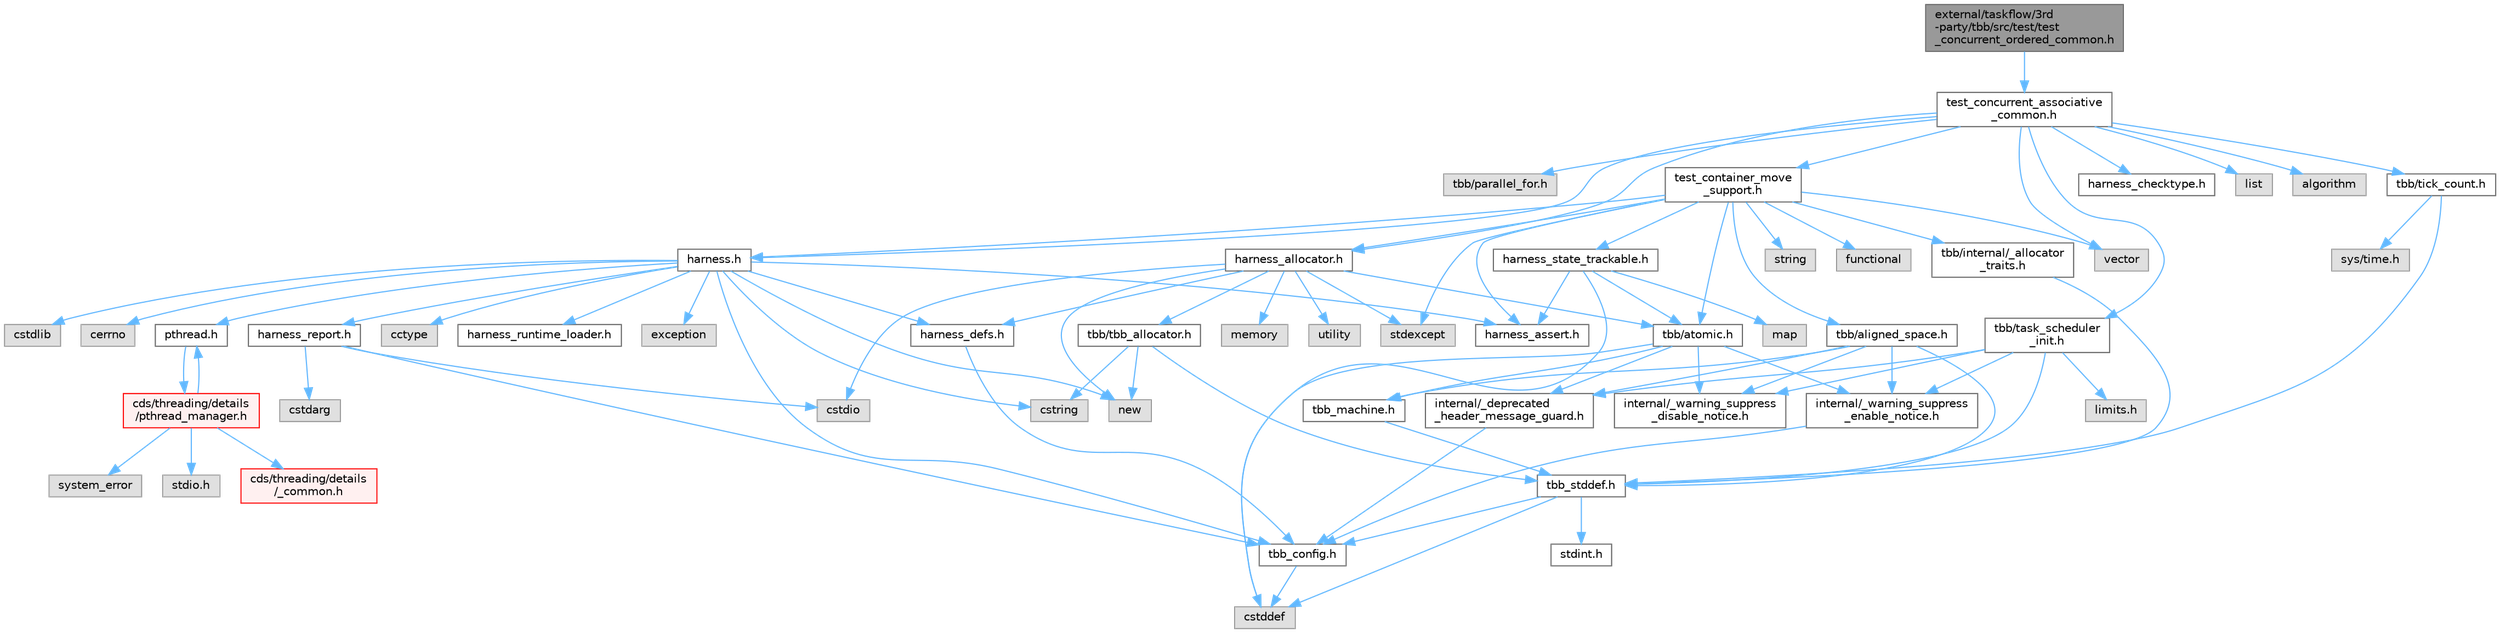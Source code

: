digraph "external/taskflow/3rd-party/tbb/src/test/test_concurrent_ordered_common.h"
{
 // LATEX_PDF_SIZE
  bgcolor="transparent";
  edge [fontname=Helvetica,fontsize=10,labelfontname=Helvetica,labelfontsize=10];
  node [fontname=Helvetica,fontsize=10,shape=box,height=0.2,width=0.4];
  Node1 [id="Node000001",label="external/taskflow/3rd\l-party/tbb/src/test/test\l_concurrent_ordered_common.h",height=0.2,width=0.4,color="gray40", fillcolor="grey60", style="filled", fontcolor="black",tooltip=" "];
  Node1 -> Node2 [id="edge84_Node000001_Node000002",color="steelblue1",style="solid",tooltip=" "];
  Node2 [id="Node000002",label="test_concurrent_associative\l_common.h",height=0.2,width=0.4,color="grey40", fillcolor="white", style="filled",URL="$test__concurrent__associative__common_8h.html",tooltip=" "];
  Node2 -> Node3 [id="edge85_Node000002_Node000003",color="steelblue1",style="solid",tooltip=" "];
  Node3 [id="Node000003",label="tbb/parallel_for.h",height=0.2,width=0.4,color="grey60", fillcolor="#E0E0E0", style="filled",tooltip=" "];
  Node2 -> Node4 [id="edge86_Node000002_Node000004",color="steelblue1",style="solid",tooltip=" "];
  Node4 [id="Node000004",label="tbb/tick_count.h",height=0.2,width=0.4,color="grey40", fillcolor="white", style="filled",URL="$tick__count_8h.html",tooltip=" "];
  Node4 -> Node5 [id="edge87_Node000004_Node000005",color="steelblue1",style="solid",tooltip=" "];
  Node5 [id="Node000005",label="tbb_stddef.h",height=0.2,width=0.4,color="grey40", fillcolor="white", style="filled",URL="$tbb__stddef_8h.html",tooltip=" "];
  Node5 -> Node6 [id="edge88_Node000005_Node000006",color="steelblue1",style="solid",tooltip=" "];
  Node6 [id="Node000006",label="tbb_config.h",height=0.2,width=0.4,color="grey40", fillcolor="white", style="filled",URL="$tbb__config_8h.html",tooltip=" "];
  Node6 -> Node7 [id="edge89_Node000006_Node000007",color="steelblue1",style="solid",tooltip=" "];
  Node7 [id="Node000007",label="cstddef",height=0.2,width=0.4,color="grey60", fillcolor="#E0E0E0", style="filled",tooltip=" "];
  Node5 -> Node7 [id="edge90_Node000005_Node000007",color="steelblue1",style="solid",tooltip=" "];
  Node5 -> Node8 [id="edge91_Node000005_Node000008",color="steelblue1",style="solid",tooltip=" "];
  Node8 [id="Node000008",label="stdint.h",height=0.2,width=0.4,color="grey40", fillcolor="white", style="filled",URL="$stdint_8h.html",tooltip=" "];
  Node4 -> Node9 [id="edge92_Node000004_Node000009",color="steelblue1",style="solid",tooltip=" "];
  Node9 [id="Node000009",label="sys/time.h",height=0.2,width=0.4,color="grey60", fillcolor="#E0E0E0", style="filled",tooltip=" "];
  Node2 -> Node10 [id="edge93_Node000002_Node000010",color="steelblue1",style="solid",tooltip=" "];
  Node10 [id="Node000010",label="harness.h",height=0.2,width=0.4,color="grey40", fillcolor="white", style="filled",URL="$harness_8h.html",tooltip=" "];
  Node10 -> Node6 [id="edge94_Node000010_Node000006",color="steelblue1",style="solid",tooltip=" "];
  Node10 -> Node11 [id="edge95_Node000010_Node000011",color="steelblue1",style="solid",tooltip=" "];
  Node11 [id="Node000011",label="harness_defs.h",height=0.2,width=0.4,color="grey40", fillcolor="white", style="filled",URL="$harness__defs_8h.html",tooltip=" "];
  Node11 -> Node6 [id="edge96_Node000011_Node000006",color="steelblue1",style="solid",tooltip=" "];
  Node10 -> Node12 [id="edge97_Node000010_Node000012",color="steelblue1",style="solid",tooltip=" "];
  Node12 [id="Node000012",label="cstdlib",height=0.2,width=0.4,color="grey60", fillcolor="#E0E0E0", style="filled",tooltip=" "];
  Node10 -> Node13 [id="edge98_Node000010_Node000013",color="steelblue1",style="solid",tooltip=" "];
  Node13 [id="Node000013",label="cstring",height=0.2,width=0.4,color="grey60", fillcolor="#E0E0E0", style="filled",tooltip=" "];
  Node10 -> Node14 [id="edge99_Node000010_Node000014",color="steelblue1",style="solid",tooltip=" "];
  Node14 [id="Node000014",label="cerrno",height=0.2,width=0.4,color="grey60", fillcolor="#E0E0E0", style="filled",tooltip=" "];
  Node10 -> Node15 [id="edge100_Node000010_Node000015",color="steelblue1",style="solid",tooltip=" "];
  Node15 [id="Node000015",label="cctype",height=0.2,width=0.4,color="grey60", fillcolor="#E0E0E0", style="filled",tooltip=" "];
  Node10 -> Node16 [id="edge101_Node000010_Node000016",color="steelblue1",style="solid",tooltip=" "];
  Node16 [id="Node000016",label="new",height=0.2,width=0.4,color="grey60", fillcolor="#E0E0E0", style="filled",tooltip=" "];
  Node10 -> Node17 [id="edge102_Node000010_Node000017",color="steelblue1",style="solid",tooltip=" "];
  Node17 [id="Node000017",label="pthread.h",height=0.2,width=0.4,color="grey40", fillcolor="white", style="filled",URL="$pthread_8h.html",tooltip=" "];
  Node17 -> Node18 [id="edge103_Node000017_Node000018",color="steelblue1",style="solid",tooltip=" "];
  Node18 [id="Node000018",label="cds/threading/details\l/pthread_manager.h",height=0.2,width=0.4,color="red", fillcolor="#FFF0F0", style="filled",URL="$pthread__manager_8h.html",tooltip=" "];
  Node18 -> Node19 [id="edge104_Node000018_Node000019",color="steelblue1",style="solid",tooltip=" "];
  Node19 [id="Node000019",label="system_error",height=0.2,width=0.4,color="grey60", fillcolor="#E0E0E0", style="filled",tooltip=" "];
  Node18 -> Node20 [id="edge105_Node000018_Node000020",color="steelblue1",style="solid",tooltip=" "];
  Node20 [id="Node000020",label="stdio.h",height=0.2,width=0.4,color="grey60", fillcolor="#E0E0E0", style="filled",tooltip=" "];
  Node18 -> Node17 [id="edge106_Node000018_Node000017",color="steelblue1",style="solid",tooltip=" "];
  Node18 -> Node21 [id="edge107_Node000018_Node000021",color="steelblue1",style="solid",tooltip=" "];
  Node21 [id="Node000021",label="cds/threading/details\l/_common.h",height=0.2,width=0.4,color="red", fillcolor="#FFF0F0", style="filled",URL="$__common_8h.html",tooltip=" "];
  Node10 -> Node63 [id="edge108_Node000010_Node000063",color="steelblue1",style="solid",tooltip=" "];
  Node63 [id="Node000063",label="harness_runtime_loader.h",height=0.2,width=0.4,color="grey40", fillcolor="white", style="filled",URL="$harness__runtime__loader_8h.html",tooltip=" "];
  Node10 -> Node64 [id="edge109_Node000010_Node000064",color="steelblue1",style="solid",tooltip=" "];
  Node64 [id="Node000064",label="harness_report.h",height=0.2,width=0.4,color="grey40", fillcolor="white", style="filled",URL="$harness__report_8h.html",tooltip=" "];
  Node64 -> Node65 [id="edge110_Node000064_Node000065",color="steelblue1",style="solid",tooltip=" "];
  Node65 [id="Node000065",label="cstdio",height=0.2,width=0.4,color="grey60", fillcolor="#E0E0E0", style="filled",tooltip=" "];
  Node64 -> Node66 [id="edge111_Node000064_Node000066",color="steelblue1",style="solid",tooltip=" "];
  Node66 [id="Node000066",label="cstdarg",height=0.2,width=0.4,color="grey60", fillcolor="#E0E0E0", style="filled",tooltip=" "];
  Node64 -> Node6 [id="edge112_Node000064_Node000006",color="steelblue1",style="solid",tooltip=" "];
  Node10 -> Node30 [id="edge113_Node000010_Node000030",color="steelblue1",style="solid",tooltip=" "];
  Node30 [id="Node000030",label="exception",height=0.2,width=0.4,color="grey60", fillcolor="#E0E0E0", style="filled",tooltip=" "];
  Node10 -> Node67 [id="edge114_Node000010_Node000067",color="steelblue1",style="solid",tooltip=" "];
  Node67 [id="Node000067",label="harness_assert.h",height=0.2,width=0.4,color="grey40", fillcolor="white", style="filled",URL="$harness__assert_8h.html",tooltip=" "];
  Node2 -> Node68 [id="edge115_Node000002_Node000068",color="steelblue1",style="solid",tooltip=" "];
  Node68 [id="Node000068",label="test_container_move\l_support.h",height=0.2,width=0.4,color="grey40", fillcolor="white", style="filled",URL="$test__container__move__support_8h.html",tooltip=" "];
  Node68 -> Node10 [id="edge116_Node000068_Node000010",color="steelblue1",style="solid",tooltip=" "];
  Node68 -> Node67 [id="edge117_Node000068_Node000067",color="steelblue1",style="solid",tooltip=" "];
  Node68 -> Node69 [id="edge118_Node000068_Node000069",color="steelblue1",style="solid",tooltip=" "];
  Node69 [id="Node000069",label="harness_allocator.h",height=0.2,width=0.4,color="grey40", fillcolor="white", style="filled",URL="$harness__allocator_8h.html",tooltip=" "];
  Node69 -> Node11 [id="edge119_Node000069_Node000011",color="steelblue1",style="solid",tooltip=" "];
  Node69 -> Node33 [id="edge120_Node000069_Node000033",color="steelblue1",style="solid",tooltip=" "];
  Node33 [id="Node000033",label="memory",height=0.2,width=0.4,color="grey60", fillcolor="#E0E0E0", style="filled",tooltip=" "];
  Node69 -> Node16 [id="edge121_Node000069_Node000016",color="steelblue1",style="solid",tooltip=" "];
  Node69 -> Node65 [id="edge122_Node000069_Node000065",color="steelblue1",style="solid",tooltip=" "];
  Node69 -> Node31 [id="edge123_Node000069_Node000031",color="steelblue1",style="solid",tooltip=" "];
  Node31 [id="Node000031",label="stdexcept",height=0.2,width=0.4,color="grey60", fillcolor="#E0E0E0", style="filled",tooltip=" "];
  Node69 -> Node55 [id="edge124_Node000069_Node000055",color="steelblue1",style="solid",tooltip=" "];
  Node55 [id="Node000055",label="utility",height=0.2,width=0.4,color="grey60", fillcolor="#E0E0E0", style="filled",tooltip=" "];
  Node69 -> Node70 [id="edge125_Node000069_Node000070",color="steelblue1",style="solid",tooltip=" "];
  Node70 [id="Node000070",label="tbb/atomic.h",height=0.2,width=0.4,color="grey40", fillcolor="white", style="filled",URL="$external_2taskflow_23rd-party_2tbb_2include_2tbb_2atomic_8h.html",tooltip=" "];
  Node70 -> Node71 [id="edge126_Node000070_Node000071",color="steelblue1",style="solid",tooltip=" "];
  Node71 [id="Node000071",label="internal/_deprecated\l_header_message_guard.h",height=0.2,width=0.4,color="grey40", fillcolor="white", style="filled",URL="$__deprecated__header__message__guard_8h.html",tooltip=" "];
  Node71 -> Node6 [id="edge127_Node000071_Node000006",color="steelblue1",style="solid",tooltip=" "];
  Node70 -> Node72 [id="edge128_Node000070_Node000072",color="steelblue1",style="solid",tooltip=" "];
  Node72 [id="Node000072",label="internal/_warning_suppress\l_enable_notice.h",height=0.2,width=0.4,color="grey40", fillcolor="white", style="filled",URL="$__warning__suppress__enable__notice_8h.html",tooltip=" "];
  Node72 -> Node6 [id="edge129_Node000072_Node000006",color="steelblue1",style="solid",tooltip=" "];
  Node70 -> Node7 [id="edge130_Node000070_Node000007",color="steelblue1",style="solid",tooltip=" "];
  Node70 -> Node73 [id="edge131_Node000070_Node000073",color="steelblue1",style="solid",tooltip=" "];
  Node73 [id="Node000073",label="tbb_machine.h",height=0.2,width=0.4,color="grey40", fillcolor="white", style="filled",URL="$tbb__machine_8h.html",tooltip=" "];
  Node73 -> Node5 [id="edge132_Node000073_Node000005",color="steelblue1",style="solid",tooltip=" "];
  Node70 -> Node74 [id="edge133_Node000070_Node000074",color="steelblue1",style="solid",tooltip=" "];
  Node74 [id="Node000074",label="internal/_warning_suppress\l_disable_notice.h",height=0.2,width=0.4,color="grey40", fillcolor="white", style="filled",URL="$__warning__suppress__disable__notice_8h.html",tooltip=" "];
  Node69 -> Node75 [id="edge134_Node000069_Node000075",color="steelblue1",style="solid",tooltip=" "];
  Node75 [id="Node000075",label="tbb/tbb_allocator.h",height=0.2,width=0.4,color="grey40", fillcolor="white", style="filled",URL="$tbb__allocator_8h.html",tooltip=" "];
  Node75 -> Node5 [id="edge135_Node000075_Node000005",color="steelblue1",style="solid",tooltip=" "];
  Node75 -> Node16 [id="edge136_Node000075_Node000016",color="steelblue1",style="solid",tooltip=" "];
  Node75 -> Node13 [id="edge137_Node000075_Node000013",color="steelblue1",style="solid",tooltip=" "];
  Node68 -> Node76 [id="edge138_Node000068_Node000076",color="steelblue1",style="solid",tooltip=" "];
  Node76 [id="Node000076",label="harness_state_trackable.h",height=0.2,width=0.4,color="grey40", fillcolor="white", style="filled",URL="$harness__state__trackable_8h.html",tooltip=" "];
  Node76 -> Node7 [id="edge139_Node000076_Node000007",color="steelblue1",style="solid",tooltip=" "];
  Node76 -> Node77 [id="edge140_Node000076_Node000077",color="steelblue1",style="solid",tooltip=" "];
  Node77 [id="Node000077",label="map",height=0.2,width=0.4,color="grey60", fillcolor="#E0E0E0", style="filled",tooltip=" "];
  Node76 -> Node70 [id="edge141_Node000076_Node000070",color="steelblue1",style="solid",tooltip=" "];
  Node76 -> Node67 [id="edge142_Node000076_Node000067",color="steelblue1",style="solid",tooltip=" "];
  Node68 -> Node70 [id="edge143_Node000068_Node000070",color="steelblue1",style="solid",tooltip=" "];
  Node68 -> Node78 [id="edge144_Node000068_Node000078",color="steelblue1",style="solid",tooltip=" "];
  Node78 [id="Node000078",label="tbb/aligned_space.h",height=0.2,width=0.4,color="grey40", fillcolor="white", style="filled",URL="$aligned__space_8h.html",tooltip=" "];
  Node78 -> Node71 [id="edge145_Node000078_Node000071",color="steelblue1",style="solid",tooltip=" "];
  Node78 -> Node72 [id="edge146_Node000078_Node000072",color="steelblue1",style="solid",tooltip=" "];
  Node78 -> Node5 [id="edge147_Node000078_Node000005",color="steelblue1",style="solid",tooltip=" "];
  Node78 -> Node73 [id="edge148_Node000078_Node000073",color="steelblue1",style="solid",tooltip=" "];
  Node78 -> Node74 [id="edge149_Node000078_Node000074",color="steelblue1",style="solid",tooltip=" "];
  Node68 -> Node79 [id="edge150_Node000068_Node000079",color="steelblue1",style="solid",tooltip=" "];
  Node79 [id="Node000079",label="tbb/internal/_allocator\l_traits.h",height=0.2,width=0.4,color="grey40", fillcolor="white", style="filled",URL="$__allocator__traits_8h.html",tooltip=" "];
  Node79 -> Node5 [id="edge151_Node000079_Node000005",color="steelblue1",style="solid",tooltip=" "];
  Node68 -> Node31 [id="edge152_Node000068_Node000031",color="steelblue1",style="solid",tooltip=" "];
  Node68 -> Node32 [id="edge153_Node000068_Node000032",color="steelblue1",style="solid",tooltip=" "];
  Node32 [id="Node000032",label="string",height=0.2,width=0.4,color="grey60", fillcolor="#E0E0E0", style="filled",tooltip=" "];
  Node68 -> Node80 [id="edge154_Node000068_Node000080",color="steelblue1",style="solid",tooltip=" "];
  Node80 [id="Node000080",label="functional",height=0.2,width=0.4,color="grey60", fillcolor="#E0E0E0", style="filled",tooltip=" "];
  Node68 -> Node81 [id="edge155_Node000068_Node000081",color="steelblue1",style="solid",tooltip=" "];
  Node81 [id="Node000081",label="vector",height=0.2,width=0.4,color="grey60", fillcolor="#E0E0E0", style="filled",tooltip=" "];
  Node2 -> Node82 [id="edge156_Node000002_Node000082",color="steelblue1",style="solid",tooltip=" "];
  Node82 [id="Node000082",label="harness_checktype.h",height=0.2,width=0.4,color="grey40", fillcolor="white", style="filled",URL="$harness__checktype_8h.html",tooltip=" "];
  Node2 -> Node69 [id="edge157_Node000002_Node000069",color="steelblue1",style="solid",tooltip=" "];
  Node2 -> Node81 [id="edge158_Node000002_Node000081",color="steelblue1",style="solid",tooltip=" "];
  Node2 -> Node83 [id="edge159_Node000002_Node000083",color="steelblue1",style="solid",tooltip=" "];
  Node83 [id="Node000083",label="list",height=0.2,width=0.4,color="grey60", fillcolor="#E0E0E0", style="filled",tooltip=" "];
  Node2 -> Node84 [id="edge160_Node000002_Node000084",color="steelblue1",style="solid",tooltip=" "];
  Node84 [id="Node000084",label="algorithm",height=0.2,width=0.4,color="grey60", fillcolor="#E0E0E0", style="filled",tooltip=" "];
  Node2 -> Node85 [id="edge161_Node000002_Node000085",color="steelblue1",style="solid",tooltip=" "];
  Node85 [id="Node000085",label="tbb/task_scheduler\l_init.h",height=0.2,width=0.4,color="grey40", fillcolor="white", style="filled",URL="$task__scheduler__init_8h.html",tooltip=" "];
  Node85 -> Node71 [id="edge162_Node000085_Node000071",color="steelblue1",style="solid",tooltip=" "];
  Node85 -> Node72 [id="edge163_Node000085_Node000072",color="steelblue1",style="solid",tooltip=" "];
  Node85 -> Node5 [id="edge164_Node000085_Node000005",color="steelblue1",style="solid",tooltip=" "];
  Node85 -> Node86 [id="edge165_Node000085_Node000086",color="steelblue1",style="solid",tooltip=" "];
  Node86 [id="Node000086",label="limits.h",height=0.2,width=0.4,color="grey60", fillcolor="#E0E0E0", style="filled",tooltip=" "];
  Node85 -> Node74 [id="edge166_Node000085_Node000074",color="steelblue1",style="solid",tooltip=" "];
}
